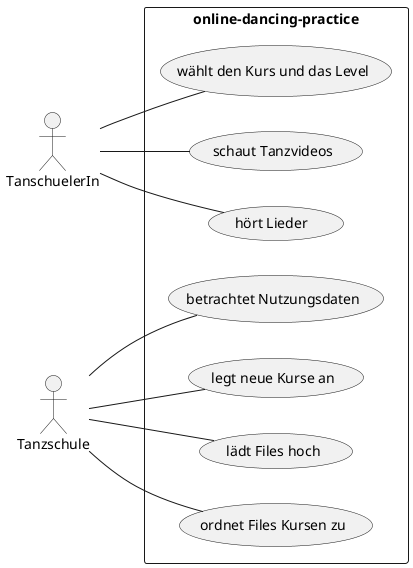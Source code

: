@startuml
left to right direction

        actor TanschuelerIn
        actor Tanzschule

        rectangle online-dancing-practice {

        TanschuelerIn -- (wählt den Kurs und das Level)
        TanschuelerIn -- (schaut Tanzvideos)
        TanschuelerIn -- (hört Lieder )
        Tanzschule -- (betrachtet Nutzungsdaten)
        Tanzschule -- (legt neue Kurse an)
        Tanzschule -- (lädt Files hoch)
        Tanzschule -- (ordnet Files Kursen zu)
        }
@enduml

